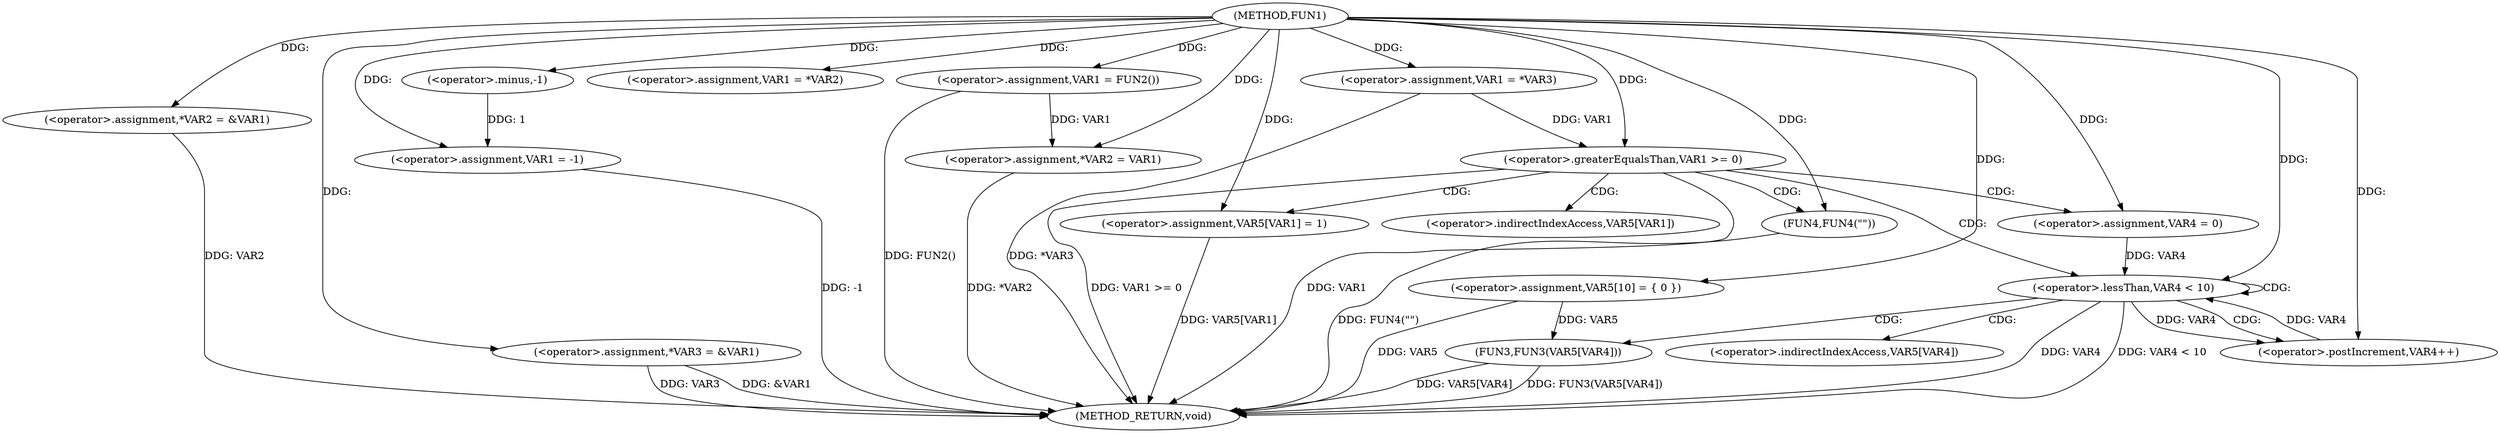 digraph FUN1 {  
"1000100" [label = "(METHOD,FUN1)" ]
"1000169" [label = "(METHOD_RETURN,void)" ]
"1000104" [label = "(<operator>.assignment,*VAR2 = &VAR1)" ]
"1000109" [label = "(<operator>.assignment,*VAR3 = &VAR1)" ]
"1000113" [label = "(<operator>.assignment,VAR1 = -1)" ]
"1000115" [label = "(<operator>.minus,-1)" ]
"1000119" [label = "(<operator>.assignment,VAR1 = *VAR2)" ]
"1000123" [label = "(<operator>.assignment,VAR1 = FUN2())" ]
"1000126" [label = "(<operator>.assignment,*VAR2 = VAR1)" ]
"1000132" [label = "(<operator>.assignment,VAR1 = *VAR3)" ]
"1000139" [label = "(<operator>.assignment,VAR5[10] = { 0 })" ]
"1000142" [label = "(<operator>.greaterEqualsThan,VAR1 >= 0)" ]
"1000146" [label = "(<operator>.assignment,VAR5[VAR1] = 1)" ]
"1000152" [label = "(<operator>.assignment,VAR4 = 0)" ]
"1000155" [label = "(<operator>.lessThan,VAR4 < 10)" ]
"1000158" [label = "(<operator>.postIncrement,VAR4++)" ]
"1000161" [label = "(FUN3,FUN3(VAR5[VAR4]))" ]
"1000167" [label = "(FUN4,FUN4(\"\"))" ]
"1000147" [label = "(<operator>.indirectIndexAccess,VAR5[VAR1])" ]
"1000162" [label = "(<operator>.indirectIndexAccess,VAR5[VAR4])" ]
  "1000142" -> "1000169"  [ label = "DDG: VAR1 >= 0"] 
  "1000123" -> "1000169"  [ label = "DDG: FUN2()"] 
  "1000104" -> "1000169"  [ label = "DDG: VAR2"] 
  "1000113" -> "1000169"  [ label = "DDG: -1"] 
  "1000126" -> "1000169"  [ label = "DDG: *VAR2"] 
  "1000142" -> "1000169"  [ label = "DDG: VAR1"] 
  "1000155" -> "1000169"  [ label = "DDG: VAR4"] 
  "1000139" -> "1000169"  [ label = "DDG: VAR5"] 
  "1000155" -> "1000169"  [ label = "DDG: VAR4 < 10"] 
  "1000167" -> "1000169"  [ label = "DDG: FUN4(\"\")"] 
  "1000132" -> "1000169"  [ label = "DDG: *VAR3"] 
  "1000109" -> "1000169"  [ label = "DDG: VAR3"] 
  "1000161" -> "1000169"  [ label = "DDG: VAR5[VAR4]"] 
  "1000146" -> "1000169"  [ label = "DDG: VAR5[VAR1]"] 
  "1000109" -> "1000169"  [ label = "DDG: &VAR1"] 
  "1000161" -> "1000169"  [ label = "DDG: FUN3(VAR5[VAR4])"] 
  "1000100" -> "1000104"  [ label = "DDG: "] 
  "1000100" -> "1000109"  [ label = "DDG: "] 
  "1000115" -> "1000113"  [ label = "DDG: 1"] 
  "1000100" -> "1000113"  [ label = "DDG: "] 
  "1000100" -> "1000115"  [ label = "DDG: "] 
  "1000100" -> "1000119"  [ label = "DDG: "] 
  "1000100" -> "1000123"  [ label = "DDG: "] 
  "1000123" -> "1000126"  [ label = "DDG: VAR1"] 
  "1000100" -> "1000126"  [ label = "DDG: "] 
  "1000100" -> "1000132"  [ label = "DDG: "] 
  "1000100" -> "1000139"  [ label = "DDG: "] 
  "1000132" -> "1000142"  [ label = "DDG: VAR1"] 
  "1000100" -> "1000142"  [ label = "DDG: "] 
  "1000100" -> "1000146"  [ label = "DDG: "] 
  "1000100" -> "1000152"  [ label = "DDG: "] 
  "1000158" -> "1000155"  [ label = "DDG: VAR4"] 
  "1000152" -> "1000155"  [ label = "DDG: VAR4"] 
  "1000100" -> "1000155"  [ label = "DDG: "] 
  "1000155" -> "1000158"  [ label = "DDG: VAR4"] 
  "1000100" -> "1000158"  [ label = "DDG: "] 
  "1000139" -> "1000161"  [ label = "DDG: VAR5"] 
  "1000100" -> "1000167"  [ label = "DDG: "] 
  "1000142" -> "1000155"  [ label = "CDG: "] 
  "1000142" -> "1000147"  [ label = "CDG: "] 
  "1000142" -> "1000152"  [ label = "CDG: "] 
  "1000142" -> "1000146"  [ label = "CDG: "] 
  "1000142" -> "1000167"  [ label = "CDG: "] 
  "1000155" -> "1000155"  [ label = "CDG: "] 
  "1000155" -> "1000161"  [ label = "CDG: "] 
  "1000155" -> "1000162"  [ label = "CDG: "] 
  "1000155" -> "1000158"  [ label = "CDG: "] 
}
